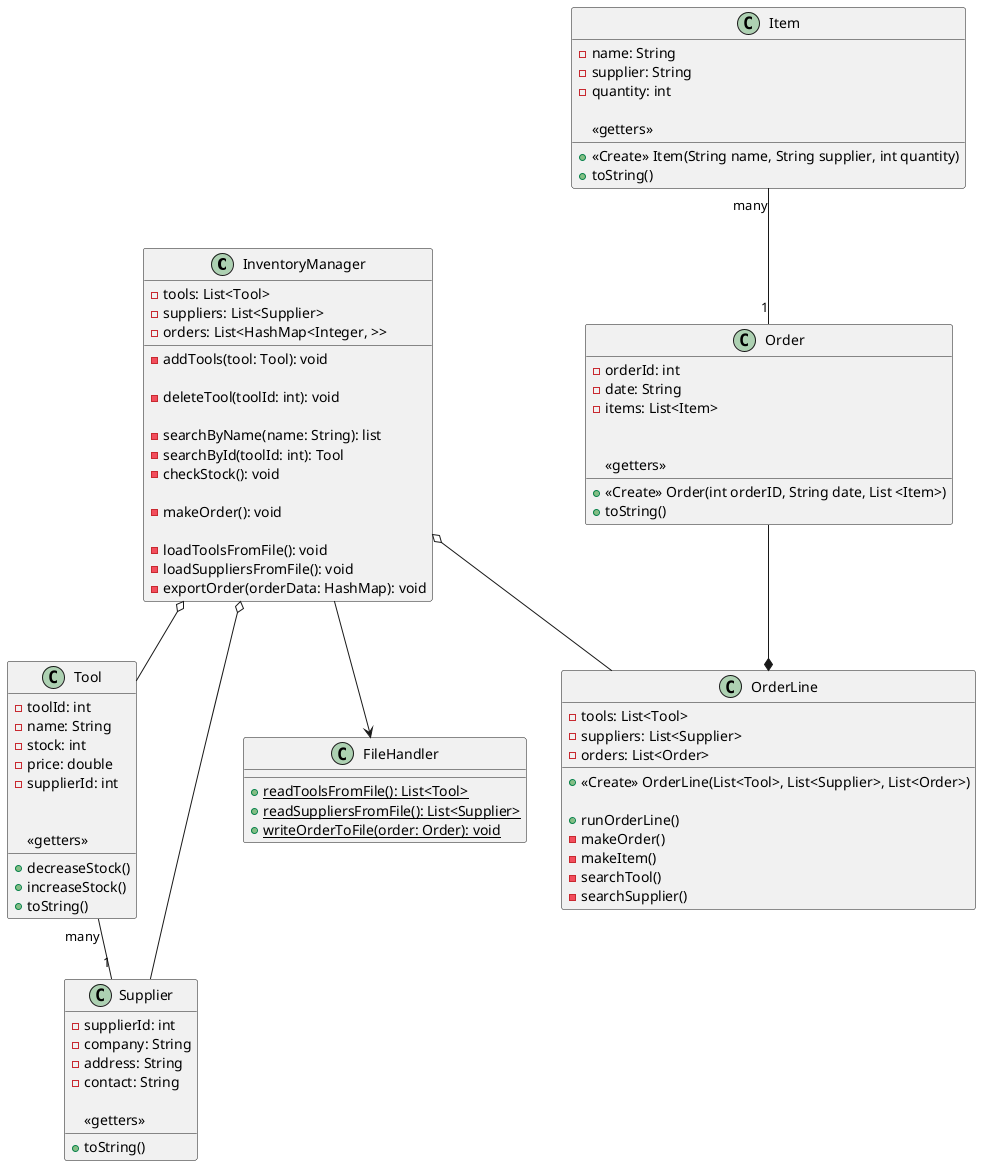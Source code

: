 @startuml
    class InventoryManager {
        /' class attributes '/
        - tools: List<Tool>
        - suppliers: List<Supplier>
        - orders: List<HashMap<Integer, >>

        /' create|add tools '/
        - addTools(tool: Tool): void

        /' delete tools '/
        - deleteTool(toolId: int): void

        /' read tools '/
        - searchByName(name: String): list
        - searchById(toolId: int): Tool
        - checkStock(): void

        /' update tools '/
        - makeOrder(): void

        /' file handler '/
        - loadToolsFromFile(): void
        - loadSuppliersFromFile(): void
        - exportOrder(orderData: HashMap): void
    }

    class Tool {
        /' class attributes '/
        - toolId: int
        - name: String
        - stock: int
        - price: double
        - supplierId: int

        /' update stock '/
        + decreaseStock()
        + increaseStock()

        <<getters>>
        + toString()
    }

    class Supplier {
        /' class attributes '/
        - supplierId: int
        - company: String
        - address: String
        - contact: String

        <<getters>>
        + toString()
    }

    class OrderLine {
        /' class attributes '/
        - tools: List<Tool>
        - suppliers: List<Supplier>
        - orders: List<Order>

        /' constructor '/
        + <<Create>> OrderLine(List<Tool>, List<Supplier>, List<Order>)

        /' creates one order '/
        + runOrderLine()
        - makeOrder()
        - makeItem()
        - searchTool()
        - searchSupplier()
    }

    class Order {
        /' class attributes '/
        - orderId: int
        - date: String
        - items: List<Item>

        /' check stock '/
        + <<Create>> Order(int orderID, String date, List <Item>)

        <<getters>>
        + toString()
    }

    class Item {
        - name: String
        - supplier: String
        - quantity: int
        + <<Create>> Item(String name, String supplier, int quantity)

        <<getters>>
        + toString()
    }

    class FileHandler {
        /' read files '/
        + {static} readToolsFromFile(): List<Tool>
        + {static} readSuppliersFromFile(): List<Supplier>
        + {static} writeOrderToFile(order: Order): void
    }

    /' relationships for InventoryManager '/
    InventoryManager --> FileHandler
    InventoryManager o-- Tool
    InventoryManager o-- Supplier
    InventoryManager o-- OrderLine

    /' relationships for Tool and Supplier '/
    Tool "many" -- "1"  Supplier

    /' relationships for Orderline, Order, Item '/
    Order --* OrderLine
    Item "many" -- "1" Order
@enduml